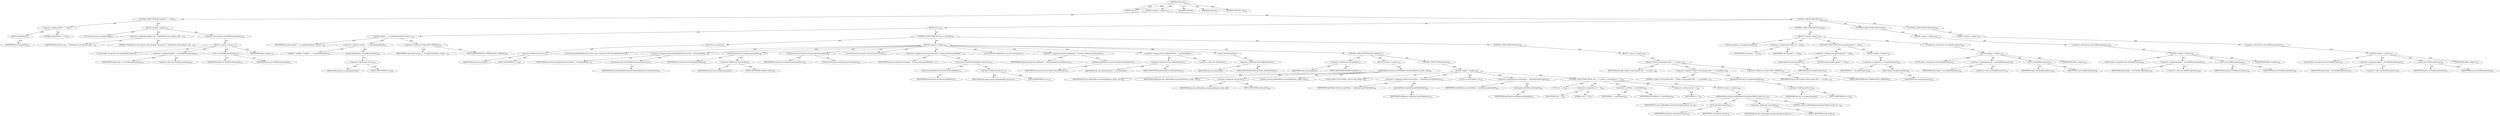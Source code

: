 digraph "execute" {  
"111669149698" [label = <(METHOD,execute)<SUB>254</SUB>> ]
"115964116992" [label = <(PARAM,this)<SUB>254</SUB>> ]
"25769803778" [label = <(BLOCK,&lt;empty&gt;,&lt;empty&gt;)<SUB>255</SUB>> ]
"47244640256" [label = <(CONTROL_STRUCTURE,IF,if (getFile() == null))<SUB>257</SUB>> ]
"30064771096" [label = <(&lt;operator&gt;.equals,getFile() == null)<SUB>257</SUB>> ]
"30064771097" [label = <(getFile,this.getFile())<SUB>257</SUB>> ]
"68719476736" [label = <(IDENTIFIER,this,this.getFile())<SUB>257</SUB>> ]
"90194313223" [label = <(LITERAL,null,getFile() == null)<SUB>257</SUB>> ]
"25769803779" [label = <(BLOCK,&lt;empty&gt;,&lt;empty&gt;)<SUB>257</SUB>> ]
"94489280512" [label = <(LOCAL,String msg: java.lang.String)<SUB>258</SUB>> ]
"30064771098" [label = <(&lt;operator&gt;.assignment,String msg = &quot;XmlProperty task requires a file ...)<SUB>258</SUB>> ]
"68719476792" [label = <(IDENTIFIER,msg,String msg = &quot;XmlProperty task requires a file ...)<SUB>258</SUB>> ]
"90194313224" [label = <(LITERAL,&quot;XmlProperty task requires a file attribute&quot;,String msg = &quot;XmlProperty task requires a file ...)<SUB>258</SUB>> ]
"30064771099" [label = <(&lt;operator&gt;.throw,throw new BuildException(msg);)<SUB>259</SUB>> ]
"25769803780" [label = <(BLOCK,&lt;empty&gt;,&lt;empty&gt;)<SUB>259</SUB>> ]
"94489280513" [label = <(LOCAL,$obj0: org.apache.tools.ant.BuildException)<SUB>259</SUB>> ]
"30064771100" [label = <(&lt;operator&gt;.assignment,$obj0 = new BuildException(msg))<SUB>259</SUB>> ]
"68719476793" [label = <(IDENTIFIER,$obj0,$obj0 = new BuildException(msg))<SUB>259</SUB>> ]
"30064771101" [label = <(&lt;operator&gt;.alloc,new BuildException(msg))<SUB>259</SUB>> ]
"30064771102" [label = <(&lt;init&gt;,new BuildException(msg))<SUB>259</SUB>> ]
"68719476794" [label = <(IDENTIFIER,$obj0,new BuildException(msg))<SUB>259</SUB>> ]
"68719476795" [label = <(IDENTIFIER,msg,new BuildException(msg))<SUB>259</SUB>> ]
"68719476796" [label = <(IDENTIFIER,$obj0,&lt;empty&gt;)<SUB>259</SUB>> ]
"47244640257" [label = <(CONTROL_STRUCTURE,TRY,try)<SUB>262</SUB>> ]
"25769803781" [label = <(BLOCK,try,try)<SUB>262</SUB>> ]
"30064771103" [label = <(log,log(&quot;Loading &quot; + src.getAbsolutePath(), Project...)<SUB>263</SUB>> ]
"68719476737" [label = <(IDENTIFIER,this,log(&quot;Loading &quot; + src.getAbsolutePath(), Project...)<SUB>263</SUB>> ]
"30064771104" [label = <(&lt;operator&gt;.addition,&quot;Loading &quot; + src.getAbsolutePath())<SUB>263</SUB>> ]
"90194313225" [label = <(LITERAL,&quot;Loading &quot;,&quot;Loading &quot; + src.getAbsolutePath())<SUB>263</SUB>> ]
"30064771105" [label = <(getAbsolutePath,this.src.getAbsolutePath())<SUB>263</SUB>> ]
"30064771106" [label = <(&lt;operator&gt;.fieldAccess,this.src)<SUB>263</SUB>> ]
"68719476797" [label = <(IDENTIFIER,this,this.src.getAbsolutePath())> ]
"55834574858" [label = <(FIELD_IDENTIFIER,src,src)<SUB>263</SUB>> ]
"30064771107" [label = <(&lt;operator&gt;.fieldAccess,Project.MSG_VERBOSE)<SUB>263</SUB>> ]
"68719476798" [label = <(IDENTIFIER,Project,log(&quot;Loading &quot; + src.getAbsolutePath(), Project...)<SUB>263</SUB>> ]
"55834574859" [label = <(FIELD_IDENTIFIER,MSG_VERBOSE,MSG_VERBOSE)<SUB>263</SUB>> ]
"47244640258" [label = <(CONTROL_STRUCTURE,IF,if (this.src.exists()))<SUB>265</SUB>> ]
"30064771108" [label = <(exists,this.src.exists())<SUB>265</SUB>> ]
"30064771109" [label = <(&lt;operator&gt;.fieldAccess,this.src)<SUB>265</SUB>> ]
"68719476799" [label = <(IDENTIFIER,this,this.src.exists())> ]
"55834574860" [label = <(FIELD_IDENTIFIER,src,src)<SUB>265</SUB>> ]
"25769803782" [label = <(BLOCK,&lt;empty&gt;,&lt;empty&gt;)<SUB>265</SUB>> ]
"94489280514" [label = <(LOCAL,DocumentBuilderFactory factory: javax.xml.parsers.DocumentBuilderFactory)<SUB>267</SUB>> ]
"30064771110" [label = <(&lt;operator&gt;.assignment,DocumentBuilderFactory factory = DocumentBuilde...)<SUB>267</SUB>> ]
"68719476800" [label = <(IDENTIFIER,factory,DocumentBuilderFactory factory = DocumentBuilde...)<SUB>267</SUB>> ]
"30064771111" [label = <(newInstance,DocumentBuilderFactory.newInstance())<SUB>267</SUB>> ]
"68719476801" [label = <(IDENTIFIER,DocumentBuilderFactory,DocumentBuilderFactory.newInstance())<SUB>267</SUB>> ]
"30064771112" [label = <(setValidating,factory.setValidating(validate))<SUB>268</SUB>> ]
"68719476802" [label = <(IDENTIFIER,factory,factory.setValidating(validate))<SUB>268</SUB>> ]
"30064771113" [label = <(&lt;operator&gt;.fieldAccess,this.validate)<SUB>268</SUB>> ]
"68719476803" [label = <(IDENTIFIER,this,factory.setValidating(validate))> ]
"55834574861" [label = <(FIELD_IDENTIFIER,validate,validate)<SUB>268</SUB>> ]
"30064771114" [label = <(setNamespaceAware,factory.setNamespaceAware(false))<SUB>269</SUB>> ]
"68719476804" [label = <(IDENTIFIER,factory,factory.setNamespaceAware(false))<SUB>269</SUB>> ]
"90194313226" [label = <(LITERAL,false,factory.setNamespaceAware(false))<SUB>269</SUB>> ]
"94489280515" [label = <(LOCAL,Document document: org.w3c.dom.Document)<SUB>270</SUB>> ]
"30064771115" [label = <(&lt;operator&gt;.assignment,Document document = factory.newDocumentBuilder(...)<SUB>270</SUB>> ]
"68719476805" [label = <(IDENTIFIER,document,Document document = factory.newDocumentBuilder(...)<SUB>270</SUB>> ]
"30064771116" [label = <(parse,factory.newDocumentBuilder().parse(src))<SUB>270</SUB>> ]
"30064771117" [label = <(newDocumentBuilder,factory.newDocumentBuilder())<SUB>270</SUB>> ]
"68719476806" [label = <(IDENTIFIER,factory,factory.newDocumentBuilder())<SUB>270</SUB>> ]
"30064771118" [label = <(&lt;operator&gt;.fieldAccess,this.src)<SUB>270</SUB>> ]
"68719476807" [label = <(IDENTIFIER,this,factory.newDocumentBuilder().parse(src))> ]
"55834574862" [label = <(FIELD_IDENTIFIER,src,src)<SUB>270</SUB>> ]
"94489280516" [label = <(LOCAL,Element topElement: org.w3c.dom.Element)<SUB>271</SUB>> ]
"30064771119" [label = <(&lt;operator&gt;.assignment,Element topElement = document.getDocumentElement())<SUB>271</SUB>> ]
"68719476808" [label = <(IDENTIFIER,topElement,Element topElement = document.getDocumentElement())<SUB>271</SUB>> ]
"30064771120" [label = <(getDocumentElement,document.getDocumentElement())<SUB>271</SUB>> ]
"68719476809" [label = <(IDENTIFIER,document,document.getDocumentElement())<SUB>271</SUB>> ]
"30064771121" [label = <(&lt;operator&gt;.assignment,this.addedAttributes = new Hashtable())<SUB>277</SUB>> ]
"30064771122" [label = <(&lt;operator&gt;.fieldAccess,this.addedAttributes)<SUB>277</SUB>> ]
"68719476810" [label = <(IDENTIFIER,this,this.addedAttributes = new Hashtable())> ]
"55834574863" [label = <(FIELD_IDENTIFIER,addedAttributes,addedAttributes)<SUB>277</SUB>> ]
"30064771123" [label = <(&lt;operator&gt;.alloc,new Hashtable())<SUB>277</SUB>> ]
"30064771124" [label = <(&lt;init&gt;,new Hashtable())<SUB>277</SUB>> ]
"30064771125" [label = <(&lt;operator&gt;.fieldAccess,this.addedAttributes)<SUB>277</SUB>> ]
"68719476811" [label = <(IDENTIFIER,this,new Hashtable())> ]
"55834574864" [label = <(FIELD_IDENTIFIER,addedAttributes,addedAttributes)<SUB>277</SUB>> ]
"47244640259" [label = <(CONTROL_STRUCTURE,IF,if (this.keepRoot))<SUB>279</SUB>> ]
"30064771126" [label = <(&lt;operator&gt;.fieldAccess,this.keepRoot)<SUB>279</SUB>> ]
"68719476812" [label = <(IDENTIFIER,this,if (this.keepRoot))> ]
"55834574865" [label = <(FIELD_IDENTIFIER,keepRoot,keepRoot)<SUB>279</SUB>> ]
"25769803783" [label = <(BLOCK,&lt;empty&gt;,&lt;empty&gt;)<SUB>279</SUB>> ]
"30064771127" [label = <(addNodeRecursively,this.addNodeRecursively(topElement, prefix, null))<SUB>280</SUB>> ]
"68719476738" [label = <(IDENTIFIER,this,this.addNodeRecursively(topElement, prefix, null))<SUB>280</SUB>> ]
"68719476813" [label = <(IDENTIFIER,topElement,this.addNodeRecursively(topElement, prefix, null))<SUB>280</SUB>> ]
"30064771128" [label = <(&lt;operator&gt;.fieldAccess,this.prefix)<SUB>280</SUB>> ]
"68719476814" [label = <(IDENTIFIER,this,this.addNodeRecursively(topElement, prefix, null))> ]
"55834574866" [label = <(FIELD_IDENTIFIER,prefix,prefix)<SUB>280</SUB>> ]
"90194313227" [label = <(LITERAL,null,this.addNodeRecursively(topElement, prefix, null))<SUB>280</SUB>> ]
"47244640260" [label = <(CONTROL_STRUCTURE,ELSE,else)<SUB>281</SUB>> ]
"25769803784" [label = <(BLOCK,&lt;empty&gt;,&lt;empty&gt;)<SUB>281</SUB>> ]
"94489280517" [label = <(LOCAL,NodeList topChildren: org.w3c.dom.NodeList)<SUB>282</SUB>> ]
"30064771129" [label = <(&lt;operator&gt;.assignment,NodeList topChildren = topElement.getChildNodes())<SUB>282</SUB>> ]
"68719476815" [label = <(IDENTIFIER,topChildren,NodeList topChildren = topElement.getChildNodes())<SUB>282</SUB>> ]
"30064771130" [label = <(getChildNodes,topElement.getChildNodes())<SUB>282</SUB>> ]
"68719476816" [label = <(IDENTIFIER,topElement,topElement.getChildNodes())<SUB>282</SUB>> ]
"94489280518" [label = <(LOCAL,int numChildren: int)<SUB>283</SUB>> ]
"30064771131" [label = <(&lt;operator&gt;.assignment,int numChildren = topChildren.getLength())<SUB>283</SUB>> ]
"68719476817" [label = <(IDENTIFIER,numChildren,int numChildren = topChildren.getLength())<SUB>283</SUB>> ]
"30064771132" [label = <(getLength,topChildren.getLength())<SUB>283</SUB>> ]
"68719476818" [label = <(IDENTIFIER,topChildren,topChildren.getLength())<SUB>283</SUB>> ]
"47244640261" [label = <(CONTROL_STRUCTURE,FOR,for (int i = 0; Some(i &lt; numChildren); i++))<SUB>284</SUB>> ]
"94489280519" [label = <(LOCAL,int i: int)<SUB>284</SUB>> ]
"30064771133" [label = <(&lt;operator&gt;.assignment,int i = 0)<SUB>284</SUB>> ]
"68719476819" [label = <(IDENTIFIER,i,int i = 0)<SUB>284</SUB>> ]
"90194313228" [label = <(LITERAL,0,int i = 0)<SUB>284</SUB>> ]
"30064771134" [label = <(&lt;operator&gt;.lessThan,i &lt; numChildren)<SUB>284</SUB>> ]
"68719476820" [label = <(IDENTIFIER,i,i &lt; numChildren)<SUB>284</SUB>> ]
"68719476821" [label = <(IDENTIFIER,numChildren,i &lt; numChildren)<SUB>284</SUB>> ]
"30064771135" [label = <(&lt;operator&gt;.postIncrement,i++)<SUB>284</SUB>> ]
"68719476822" [label = <(IDENTIFIER,i,i++)<SUB>284</SUB>> ]
"25769803785" [label = <(BLOCK,&lt;empty&gt;,&lt;empty&gt;)<SUB>284</SUB>> ]
"30064771136" [label = <(addNodeRecursively,this.addNodeRecursively(topChildren.item(i), pr...)<SUB>285</SUB>> ]
"68719476739" [label = <(IDENTIFIER,this,this.addNodeRecursively(topChildren.item(i), pr...)<SUB>285</SUB>> ]
"30064771137" [label = <(item,topChildren.item(i))<SUB>285</SUB>> ]
"68719476823" [label = <(IDENTIFIER,topChildren,topChildren.item(i))<SUB>285</SUB>> ]
"68719476824" [label = <(IDENTIFIER,i,topChildren.item(i))<SUB>285</SUB>> ]
"30064771138" [label = <(&lt;operator&gt;.fieldAccess,this.prefix)<SUB>285</SUB>> ]
"68719476825" [label = <(IDENTIFIER,this,this.addNodeRecursively(topChildren.item(i), pr...)> ]
"55834574867" [label = <(FIELD_IDENTIFIER,prefix,prefix)<SUB>285</SUB>> ]
"90194313229" [label = <(LITERAL,null,this.addNodeRecursively(topChildren.item(i), pr...)<SUB>285</SUB>> ]
"47244640262" [label = <(CONTROL_STRUCTURE,ELSE,else)<SUB>289</SUB>> ]
"25769803786" [label = <(BLOCK,&lt;empty&gt;,&lt;empty&gt;)<SUB>289</SUB>> ]
"30064771139" [label = <(log,log(&quot;Unable to find property file: &quot; + src.getA...)<SUB>290</SUB>> ]
"68719476740" [label = <(IDENTIFIER,this,log(&quot;Unable to find property file: &quot; + src.getA...)<SUB>290</SUB>> ]
"30064771140" [label = <(&lt;operator&gt;.addition,&quot;Unable to find property file: &quot; + src.getAbsol...)<SUB>290</SUB>> ]
"90194313230" [label = <(LITERAL,&quot;Unable to find property file: &quot;,&quot;Unable to find property file: &quot; + src.getAbsol...)<SUB>290</SUB>> ]
"30064771141" [label = <(getAbsolutePath,this.src.getAbsolutePath())<SUB>290</SUB>> ]
"30064771142" [label = <(&lt;operator&gt;.fieldAccess,this.src)<SUB>290</SUB>> ]
"68719476826" [label = <(IDENTIFIER,this,this.src.getAbsolutePath())> ]
"55834574868" [label = <(FIELD_IDENTIFIER,src,src)<SUB>290</SUB>> ]
"30064771143" [label = <(&lt;operator&gt;.fieldAccess,Project.MSG_VERBOSE)<SUB>291</SUB>> ]
"68719476827" [label = <(IDENTIFIER,Project,log(&quot;Unable to find property file: &quot; + src.getA...)<SUB>291</SUB>> ]
"55834574869" [label = <(FIELD_IDENTIFIER,MSG_VERBOSE,MSG_VERBOSE)<SUB>291</SUB>> ]
"47244640263" [label = <(CONTROL_STRUCTURE,CATCH,catch)<SUB>294</SUB>> ]
"25769803787" [label = <(BLOCK,&lt;empty&gt;,&lt;empty&gt;)<SUB>294</SUB>> ]
"94489280520" [label = <(LOCAL,Exception x: java.lang.Exception)<SUB>296</SUB>> ]
"30064771144" [label = <(&lt;operator&gt;.assignment,Exception x = sxe)<SUB>296</SUB>> ]
"68719476828" [label = <(IDENTIFIER,x,Exception x = sxe)<SUB>296</SUB>> ]
"68719476829" [label = <(IDENTIFIER,sxe,Exception x = sxe)<SUB>296</SUB>> ]
"47244640264" [label = <(CONTROL_STRUCTURE,IF,if (sxe.getException() != null))<SUB>297</SUB>> ]
"30064771145" [label = <(&lt;operator&gt;.notEquals,sxe.getException() != null)<SUB>297</SUB>> ]
"30064771146" [label = <(getException,sxe.getException())<SUB>297</SUB>> ]
"68719476830" [label = <(IDENTIFIER,sxe,sxe.getException())<SUB>297</SUB>> ]
"90194313231" [label = <(LITERAL,null,sxe.getException() != null)<SUB>297</SUB>> ]
"25769803788" [label = <(BLOCK,&lt;empty&gt;,&lt;empty&gt;)<SUB>297</SUB>> ]
"30064771147" [label = <(&lt;operator&gt;.assignment,x = sxe.getException())<SUB>298</SUB>> ]
"68719476831" [label = <(IDENTIFIER,x,x = sxe.getException())<SUB>298</SUB>> ]
"30064771148" [label = <(getException,sxe.getException())<SUB>298</SUB>> ]
"68719476832" [label = <(IDENTIFIER,sxe,sxe.getException())<SUB>298</SUB>> ]
"30064771149" [label = <(&lt;operator&gt;.throw,throw new BuildException(x);)<SUB>300</SUB>> ]
"25769803789" [label = <(BLOCK,&lt;empty&gt;,&lt;empty&gt;)<SUB>300</SUB>> ]
"94489280521" [label = <(LOCAL,$obj1: org.apache.tools.ant.BuildException)<SUB>300</SUB>> ]
"30064771150" [label = <(&lt;operator&gt;.assignment,$obj1 = new BuildException(x))<SUB>300</SUB>> ]
"68719476833" [label = <(IDENTIFIER,$obj1,$obj1 = new BuildException(x))<SUB>300</SUB>> ]
"30064771151" [label = <(&lt;operator&gt;.alloc,new BuildException(x))<SUB>300</SUB>> ]
"30064771152" [label = <(&lt;init&gt;,new BuildException(x))<SUB>300</SUB>> ]
"68719476834" [label = <(IDENTIFIER,$obj1,new BuildException(x))<SUB>300</SUB>> ]
"68719476835" [label = <(IDENTIFIER,x,new BuildException(x))<SUB>300</SUB>> ]
"68719476836" [label = <(IDENTIFIER,$obj1,&lt;empty&gt;)<SUB>300</SUB>> ]
"47244640265" [label = <(CONTROL_STRUCTURE,CATCH,catch)<SUB>302</SUB>> ]
"25769803790" [label = <(BLOCK,&lt;empty&gt;,&lt;empty&gt;)<SUB>302</SUB>> ]
"30064771153" [label = <(&lt;operator&gt;.throw,throw new BuildException(pce);)<SUB>304</SUB>> ]
"25769803791" [label = <(BLOCK,&lt;empty&gt;,&lt;empty&gt;)<SUB>304</SUB>> ]
"94489280522" [label = <(LOCAL,$obj2: org.apache.tools.ant.BuildException)<SUB>304</SUB>> ]
"30064771154" [label = <(&lt;operator&gt;.assignment,$obj2 = new BuildException(pce))<SUB>304</SUB>> ]
"68719476837" [label = <(IDENTIFIER,$obj2,$obj2 = new BuildException(pce))<SUB>304</SUB>> ]
"30064771155" [label = <(&lt;operator&gt;.alloc,new BuildException(pce))<SUB>304</SUB>> ]
"30064771156" [label = <(&lt;init&gt;,new BuildException(pce))<SUB>304</SUB>> ]
"68719476838" [label = <(IDENTIFIER,$obj2,new BuildException(pce))<SUB>304</SUB>> ]
"68719476839" [label = <(IDENTIFIER,pce,new BuildException(pce))<SUB>304</SUB>> ]
"68719476840" [label = <(IDENTIFIER,$obj2,&lt;empty&gt;)<SUB>304</SUB>> ]
"47244640266" [label = <(CONTROL_STRUCTURE,CATCH,catch)<SUB>305</SUB>> ]
"25769803792" [label = <(BLOCK,&lt;empty&gt;,&lt;empty&gt;)<SUB>305</SUB>> ]
"30064771157" [label = <(&lt;operator&gt;.throw,throw new BuildException(ioe);)<SUB>307</SUB>> ]
"25769803793" [label = <(BLOCK,&lt;empty&gt;,&lt;empty&gt;)<SUB>307</SUB>> ]
"94489280523" [label = <(LOCAL,$obj3: org.apache.tools.ant.BuildException)<SUB>307</SUB>> ]
"30064771158" [label = <(&lt;operator&gt;.assignment,$obj3 = new BuildException(ioe))<SUB>307</SUB>> ]
"68719476841" [label = <(IDENTIFIER,$obj3,$obj3 = new BuildException(ioe))<SUB>307</SUB>> ]
"30064771159" [label = <(&lt;operator&gt;.alloc,new BuildException(ioe))<SUB>307</SUB>> ]
"30064771160" [label = <(&lt;init&gt;,new BuildException(ioe))<SUB>307</SUB>> ]
"68719476842" [label = <(IDENTIFIER,$obj3,new BuildException(ioe))<SUB>307</SUB>> ]
"68719476843" [label = <(IDENTIFIER,ioe,new BuildException(ioe))<SUB>307</SUB>> ]
"68719476844" [label = <(IDENTIFIER,$obj3,&lt;empty&gt;)<SUB>307</SUB>> ]
"133143986204" [label = <(MODIFIER,PUBLIC)> ]
"133143986205" [label = <(MODIFIER,VIRTUAL)> ]
"128849018882" [label = <(METHOD_RETURN,void)<SUB>254</SUB>> ]
  "111669149698" -> "115964116992"  [ label = "AST: "] 
  "111669149698" -> "25769803778"  [ label = "AST: "] 
  "111669149698" -> "133143986204"  [ label = "AST: "] 
  "111669149698" -> "133143986205"  [ label = "AST: "] 
  "111669149698" -> "128849018882"  [ label = "AST: "] 
  "25769803778" -> "47244640256"  [ label = "AST: "] 
  "25769803778" -> "47244640257"  [ label = "AST: "] 
  "47244640256" -> "30064771096"  [ label = "AST: "] 
  "47244640256" -> "25769803779"  [ label = "AST: "] 
  "30064771096" -> "30064771097"  [ label = "AST: "] 
  "30064771096" -> "90194313223"  [ label = "AST: "] 
  "30064771097" -> "68719476736"  [ label = "AST: "] 
  "25769803779" -> "94489280512"  [ label = "AST: "] 
  "25769803779" -> "30064771098"  [ label = "AST: "] 
  "25769803779" -> "30064771099"  [ label = "AST: "] 
  "30064771098" -> "68719476792"  [ label = "AST: "] 
  "30064771098" -> "90194313224"  [ label = "AST: "] 
  "30064771099" -> "25769803780"  [ label = "AST: "] 
  "25769803780" -> "94489280513"  [ label = "AST: "] 
  "25769803780" -> "30064771100"  [ label = "AST: "] 
  "25769803780" -> "30064771102"  [ label = "AST: "] 
  "25769803780" -> "68719476796"  [ label = "AST: "] 
  "30064771100" -> "68719476793"  [ label = "AST: "] 
  "30064771100" -> "30064771101"  [ label = "AST: "] 
  "30064771102" -> "68719476794"  [ label = "AST: "] 
  "30064771102" -> "68719476795"  [ label = "AST: "] 
  "47244640257" -> "25769803781"  [ label = "AST: "] 
  "47244640257" -> "47244640263"  [ label = "AST: "] 
  "47244640257" -> "47244640265"  [ label = "AST: "] 
  "47244640257" -> "47244640266"  [ label = "AST: "] 
  "25769803781" -> "30064771103"  [ label = "AST: "] 
  "25769803781" -> "47244640258"  [ label = "AST: "] 
  "30064771103" -> "68719476737"  [ label = "AST: "] 
  "30064771103" -> "30064771104"  [ label = "AST: "] 
  "30064771103" -> "30064771107"  [ label = "AST: "] 
  "30064771104" -> "90194313225"  [ label = "AST: "] 
  "30064771104" -> "30064771105"  [ label = "AST: "] 
  "30064771105" -> "30064771106"  [ label = "AST: "] 
  "30064771106" -> "68719476797"  [ label = "AST: "] 
  "30064771106" -> "55834574858"  [ label = "AST: "] 
  "30064771107" -> "68719476798"  [ label = "AST: "] 
  "30064771107" -> "55834574859"  [ label = "AST: "] 
  "47244640258" -> "30064771108"  [ label = "AST: "] 
  "47244640258" -> "25769803782"  [ label = "AST: "] 
  "47244640258" -> "47244640262"  [ label = "AST: "] 
  "30064771108" -> "30064771109"  [ label = "AST: "] 
  "30064771109" -> "68719476799"  [ label = "AST: "] 
  "30064771109" -> "55834574860"  [ label = "AST: "] 
  "25769803782" -> "94489280514"  [ label = "AST: "] 
  "25769803782" -> "30064771110"  [ label = "AST: "] 
  "25769803782" -> "30064771112"  [ label = "AST: "] 
  "25769803782" -> "30064771114"  [ label = "AST: "] 
  "25769803782" -> "94489280515"  [ label = "AST: "] 
  "25769803782" -> "30064771115"  [ label = "AST: "] 
  "25769803782" -> "94489280516"  [ label = "AST: "] 
  "25769803782" -> "30064771119"  [ label = "AST: "] 
  "25769803782" -> "30064771121"  [ label = "AST: "] 
  "25769803782" -> "30064771124"  [ label = "AST: "] 
  "25769803782" -> "47244640259"  [ label = "AST: "] 
  "30064771110" -> "68719476800"  [ label = "AST: "] 
  "30064771110" -> "30064771111"  [ label = "AST: "] 
  "30064771111" -> "68719476801"  [ label = "AST: "] 
  "30064771112" -> "68719476802"  [ label = "AST: "] 
  "30064771112" -> "30064771113"  [ label = "AST: "] 
  "30064771113" -> "68719476803"  [ label = "AST: "] 
  "30064771113" -> "55834574861"  [ label = "AST: "] 
  "30064771114" -> "68719476804"  [ label = "AST: "] 
  "30064771114" -> "90194313226"  [ label = "AST: "] 
  "30064771115" -> "68719476805"  [ label = "AST: "] 
  "30064771115" -> "30064771116"  [ label = "AST: "] 
  "30064771116" -> "30064771117"  [ label = "AST: "] 
  "30064771116" -> "30064771118"  [ label = "AST: "] 
  "30064771117" -> "68719476806"  [ label = "AST: "] 
  "30064771118" -> "68719476807"  [ label = "AST: "] 
  "30064771118" -> "55834574862"  [ label = "AST: "] 
  "30064771119" -> "68719476808"  [ label = "AST: "] 
  "30064771119" -> "30064771120"  [ label = "AST: "] 
  "30064771120" -> "68719476809"  [ label = "AST: "] 
  "30064771121" -> "30064771122"  [ label = "AST: "] 
  "30064771121" -> "30064771123"  [ label = "AST: "] 
  "30064771122" -> "68719476810"  [ label = "AST: "] 
  "30064771122" -> "55834574863"  [ label = "AST: "] 
  "30064771124" -> "30064771125"  [ label = "AST: "] 
  "30064771125" -> "68719476811"  [ label = "AST: "] 
  "30064771125" -> "55834574864"  [ label = "AST: "] 
  "47244640259" -> "30064771126"  [ label = "AST: "] 
  "47244640259" -> "25769803783"  [ label = "AST: "] 
  "47244640259" -> "47244640260"  [ label = "AST: "] 
  "30064771126" -> "68719476812"  [ label = "AST: "] 
  "30064771126" -> "55834574865"  [ label = "AST: "] 
  "25769803783" -> "30064771127"  [ label = "AST: "] 
  "30064771127" -> "68719476738"  [ label = "AST: "] 
  "30064771127" -> "68719476813"  [ label = "AST: "] 
  "30064771127" -> "30064771128"  [ label = "AST: "] 
  "30064771127" -> "90194313227"  [ label = "AST: "] 
  "30064771128" -> "68719476814"  [ label = "AST: "] 
  "30064771128" -> "55834574866"  [ label = "AST: "] 
  "47244640260" -> "25769803784"  [ label = "AST: "] 
  "25769803784" -> "94489280517"  [ label = "AST: "] 
  "25769803784" -> "30064771129"  [ label = "AST: "] 
  "25769803784" -> "94489280518"  [ label = "AST: "] 
  "25769803784" -> "30064771131"  [ label = "AST: "] 
  "25769803784" -> "47244640261"  [ label = "AST: "] 
  "30064771129" -> "68719476815"  [ label = "AST: "] 
  "30064771129" -> "30064771130"  [ label = "AST: "] 
  "30064771130" -> "68719476816"  [ label = "AST: "] 
  "30064771131" -> "68719476817"  [ label = "AST: "] 
  "30064771131" -> "30064771132"  [ label = "AST: "] 
  "30064771132" -> "68719476818"  [ label = "AST: "] 
  "47244640261" -> "94489280519"  [ label = "AST: "] 
  "47244640261" -> "30064771133"  [ label = "AST: "] 
  "47244640261" -> "30064771134"  [ label = "AST: "] 
  "47244640261" -> "30064771135"  [ label = "AST: "] 
  "47244640261" -> "25769803785"  [ label = "AST: "] 
  "30064771133" -> "68719476819"  [ label = "AST: "] 
  "30064771133" -> "90194313228"  [ label = "AST: "] 
  "30064771134" -> "68719476820"  [ label = "AST: "] 
  "30064771134" -> "68719476821"  [ label = "AST: "] 
  "30064771135" -> "68719476822"  [ label = "AST: "] 
  "25769803785" -> "30064771136"  [ label = "AST: "] 
  "30064771136" -> "68719476739"  [ label = "AST: "] 
  "30064771136" -> "30064771137"  [ label = "AST: "] 
  "30064771136" -> "30064771138"  [ label = "AST: "] 
  "30064771136" -> "90194313229"  [ label = "AST: "] 
  "30064771137" -> "68719476823"  [ label = "AST: "] 
  "30064771137" -> "68719476824"  [ label = "AST: "] 
  "30064771138" -> "68719476825"  [ label = "AST: "] 
  "30064771138" -> "55834574867"  [ label = "AST: "] 
  "47244640262" -> "25769803786"  [ label = "AST: "] 
  "25769803786" -> "30064771139"  [ label = "AST: "] 
  "30064771139" -> "68719476740"  [ label = "AST: "] 
  "30064771139" -> "30064771140"  [ label = "AST: "] 
  "30064771139" -> "30064771143"  [ label = "AST: "] 
  "30064771140" -> "90194313230"  [ label = "AST: "] 
  "30064771140" -> "30064771141"  [ label = "AST: "] 
  "30064771141" -> "30064771142"  [ label = "AST: "] 
  "30064771142" -> "68719476826"  [ label = "AST: "] 
  "30064771142" -> "55834574868"  [ label = "AST: "] 
  "30064771143" -> "68719476827"  [ label = "AST: "] 
  "30064771143" -> "55834574869"  [ label = "AST: "] 
  "47244640263" -> "25769803787"  [ label = "AST: "] 
  "25769803787" -> "94489280520"  [ label = "AST: "] 
  "25769803787" -> "30064771144"  [ label = "AST: "] 
  "25769803787" -> "47244640264"  [ label = "AST: "] 
  "25769803787" -> "30064771149"  [ label = "AST: "] 
  "30064771144" -> "68719476828"  [ label = "AST: "] 
  "30064771144" -> "68719476829"  [ label = "AST: "] 
  "47244640264" -> "30064771145"  [ label = "AST: "] 
  "47244640264" -> "25769803788"  [ label = "AST: "] 
  "30064771145" -> "30064771146"  [ label = "AST: "] 
  "30064771145" -> "90194313231"  [ label = "AST: "] 
  "30064771146" -> "68719476830"  [ label = "AST: "] 
  "25769803788" -> "30064771147"  [ label = "AST: "] 
  "30064771147" -> "68719476831"  [ label = "AST: "] 
  "30064771147" -> "30064771148"  [ label = "AST: "] 
  "30064771148" -> "68719476832"  [ label = "AST: "] 
  "30064771149" -> "25769803789"  [ label = "AST: "] 
  "25769803789" -> "94489280521"  [ label = "AST: "] 
  "25769803789" -> "30064771150"  [ label = "AST: "] 
  "25769803789" -> "30064771152"  [ label = "AST: "] 
  "25769803789" -> "68719476836"  [ label = "AST: "] 
  "30064771150" -> "68719476833"  [ label = "AST: "] 
  "30064771150" -> "30064771151"  [ label = "AST: "] 
  "30064771152" -> "68719476834"  [ label = "AST: "] 
  "30064771152" -> "68719476835"  [ label = "AST: "] 
  "47244640265" -> "25769803790"  [ label = "AST: "] 
  "25769803790" -> "30064771153"  [ label = "AST: "] 
  "30064771153" -> "25769803791"  [ label = "AST: "] 
  "25769803791" -> "94489280522"  [ label = "AST: "] 
  "25769803791" -> "30064771154"  [ label = "AST: "] 
  "25769803791" -> "30064771156"  [ label = "AST: "] 
  "25769803791" -> "68719476840"  [ label = "AST: "] 
  "30064771154" -> "68719476837"  [ label = "AST: "] 
  "30064771154" -> "30064771155"  [ label = "AST: "] 
  "30064771156" -> "68719476838"  [ label = "AST: "] 
  "30064771156" -> "68719476839"  [ label = "AST: "] 
  "47244640266" -> "25769803792"  [ label = "AST: "] 
  "25769803792" -> "30064771157"  [ label = "AST: "] 
  "30064771157" -> "25769803793"  [ label = "AST: "] 
  "25769803793" -> "94489280523"  [ label = "AST: "] 
  "25769803793" -> "30064771158"  [ label = "AST: "] 
  "25769803793" -> "30064771160"  [ label = "AST: "] 
  "25769803793" -> "68719476844"  [ label = "AST: "] 
  "30064771158" -> "68719476841"  [ label = "AST: "] 
  "30064771158" -> "30064771159"  [ label = "AST: "] 
  "30064771160" -> "68719476842"  [ label = "AST: "] 
  "30064771160" -> "68719476843"  [ label = "AST: "] 
  "111669149698" -> "115964116992"  [ label = "DDG: "] 
}
